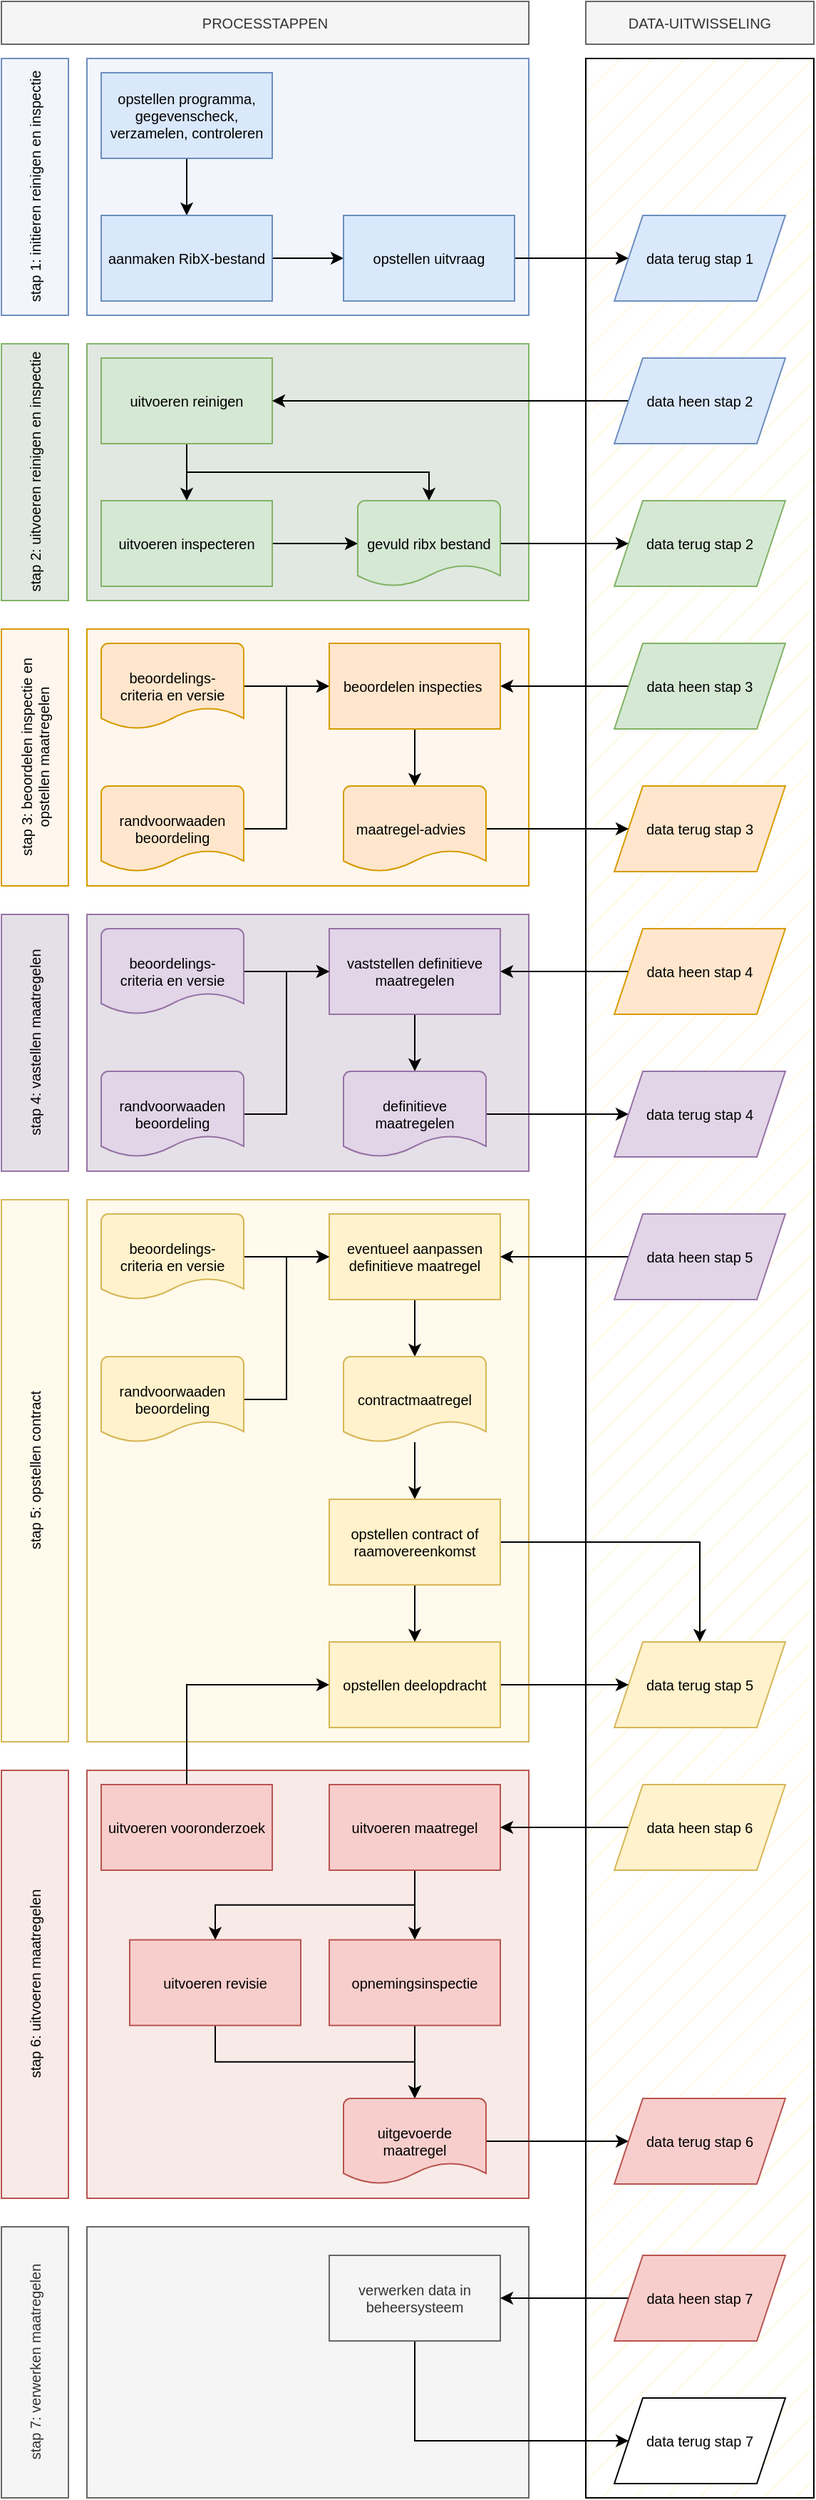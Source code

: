 <mxfile version="24.2.5" type="device">
  <diagram name="Page-1" id="ffdMy6pIjCicKPOc5gA1">
    <mxGraphModel dx="2021" dy="754" grid="1" gridSize="10" guides="1" tooltips="1" connect="1" arrows="1" fold="1" page="1" pageScale="1" pageWidth="827" pageHeight="1169" math="0" shadow="0">
      <root>
        <mxCell id="0" />
        <mxCell id="1" parent="0" />
        <mxCell id="y07nwnwrfRP_KUZ1jw90-45" value="" style="rounded=0;whiteSpace=wrap;html=1;fillStyle=hatch;fillColor=#fffaeb;fontSize=10;" vertex="1" parent="1">
          <mxGeometry x="-40" y="50" width="160" height="1710" as="geometry" />
        </mxCell>
        <mxCell id="y07nwnwrfRP_KUZ1jw90-47" value="" style="rounded=0;whiteSpace=wrap;html=1;fillStyle=auto;fillColor=#F5F5F5;strokeColor=#666666;fontColor=#333333;fontSize=10;" vertex="1" parent="1">
          <mxGeometry x="-390" y="1570" width="310" height="190" as="geometry" />
        </mxCell>
        <mxCell id="y07nwnwrfRP_KUZ1jw90-42" value="" style="rounded=0;whiteSpace=wrap;html=1;fillStyle=auto;fillColor=#fffaeb;strokeColor=#d6b656;fontSize=10;" vertex="1" parent="1">
          <mxGeometry x="-390" y="850" width="310" height="380" as="geometry" />
        </mxCell>
        <mxCell id="y07nwnwrfRP_KUZ1jw90-41" value="" style="rounded=0;whiteSpace=wrap;html=1;fillStyle=auto;fillColor=#E5E0E7;strokeColor=#9673a6;fontSize=10;" vertex="1" parent="1">
          <mxGeometry x="-390" y="650" width="310" height="180" as="geometry" />
        </mxCell>
        <mxCell id="y07nwnwrfRP_KUZ1jw90-40" value="" style="rounded=0;whiteSpace=wrap;html=1;fillStyle=auto;fillColor=#FFF7ED;strokeColor=#d79b00;fontSize=10;" vertex="1" parent="1">
          <mxGeometry x="-390" y="450" width="310" height="180" as="geometry" />
        </mxCell>
        <mxCell id="y07nwnwrfRP_KUZ1jw90-39" value="" style="rounded=0;whiteSpace=wrap;html=1;fillStyle=auto;fillColor=#E1E8E2;strokeColor=#82b366;fontSize=10;" vertex="1" parent="1">
          <mxGeometry x="-390" y="250" width="310" height="180" as="geometry" />
        </mxCell>
        <mxCell id="y07nwnwrfRP_KUZ1jw90-38" value="" style="rounded=0;whiteSpace=wrap;html=1;fillStyle=auto;fillColor=#F2F6FC;strokeColor=#6c8ebf;fontSize=10;" vertex="1" parent="1">
          <mxGeometry x="-390" y="50" width="310" height="180" as="geometry" />
        </mxCell>
        <mxCell id="y07nwnwrfRP_KUZ1jw90-43" value="" style="rounded=0;whiteSpace=wrap;html=1;fillStyle=auto;fillColor=#F8EAE7;strokeColor=#b85450;fontSize=10;" vertex="1" parent="1">
          <mxGeometry x="-390" y="1250" width="310" height="300" as="geometry" />
        </mxCell>
        <mxCell id="Zi8gMcH5SDtlqcmGkw2r-19" style="edgeStyle=orthogonalEdgeStyle;rounded=0;orthogonalLoop=1;jettySize=auto;html=1;fontSize=10;" parent="1" source="Zi8gMcH5SDtlqcmGkw2r-3" target="Zi8gMcH5SDtlqcmGkw2r-4" edge="1">
          <mxGeometry relative="1" as="geometry" />
        </mxCell>
        <mxCell id="Zi8gMcH5SDtlqcmGkw2r-3" value="opstellen programma, gegevenscheck, verzamelen, controleren" style="rounded=0;whiteSpace=wrap;html=1;fillColor=#dae8fc;strokeColor=#6c8ebf;fontSize=10;" parent="1" vertex="1">
          <mxGeometry x="-380" y="60" width="120" height="60" as="geometry" />
        </mxCell>
        <mxCell id="Zi8gMcH5SDtlqcmGkw2r-20" style="edgeStyle=orthogonalEdgeStyle;rounded=0;orthogonalLoop=1;jettySize=auto;html=1;fontSize=10;" parent="1" source="Zi8gMcH5SDtlqcmGkw2r-4" target="Zi8gMcH5SDtlqcmGkw2r-5" edge="1">
          <mxGeometry relative="1" as="geometry" />
        </mxCell>
        <mxCell id="Zi8gMcH5SDtlqcmGkw2r-4" value="aanmaken RibX-bestand" style="rounded=0;whiteSpace=wrap;html=1;fillColor=#dae8fc;strokeColor=#6c8ebf;fontSize=10;" parent="1" vertex="1">
          <mxGeometry x="-380" y="160" width="120" height="60" as="geometry" />
        </mxCell>
        <mxCell id="Zi8gMcH5SDtlqcmGkw2r-21" style="edgeStyle=orthogonalEdgeStyle;rounded=0;orthogonalLoop=1;jettySize=auto;html=1;fontSize=10;" parent="1" source="Zi8gMcH5SDtlqcmGkw2r-5" target="Zi8gMcH5SDtlqcmGkw2r-10" edge="1">
          <mxGeometry relative="1" as="geometry" />
        </mxCell>
        <mxCell id="Zi8gMcH5SDtlqcmGkw2r-5" value="opstellen uitvraag" style="rounded=0;whiteSpace=wrap;html=1;fillColor=#dae8fc;strokeColor=#6c8ebf;fontSize=10;" parent="1" vertex="1">
          <mxGeometry x="-210" y="160" width="120" height="60" as="geometry" />
        </mxCell>
        <mxCell id="Zi8gMcH5SDtlqcmGkw2r-6" value="data terug stap 2" style="shape=parallelogram;perimeter=parallelogramPerimeter;whiteSpace=wrap;html=1;fixedSize=1;fillColor=#d5e8d4;strokeColor=#82b366;fontSize=10;" parent="1" vertex="1">
          <mxGeometry x="-20" y="360" width="120" height="60" as="geometry" />
        </mxCell>
        <mxCell id="Zi8gMcH5SDtlqcmGkw2r-22" style="edgeStyle=orthogonalEdgeStyle;rounded=0;orthogonalLoop=1;jettySize=auto;html=1;fontSize=10;" parent="1" source="Zi8gMcH5SDtlqcmGkw2r-7" target="Zi8gMcH5SDtlqcmGkw2r-8" edge="1">
          <mxGeometry relative="1" as="geometry" />
        </mxCell>
        <mxCell id="Zi8gMcH5SDtlqcmGkw2r-24" style="edgeStyle=orthogonalEdgeStyle;rounded=0;orthogonalLoop=1;jettySize=auto;html=1;exitX=0.5;exitY=1;exitDx=0;exitDy=0;fontSize=10;" parent="1" source="Zi8gMcH5SDtlqcmGkw2r-7" target="Zi8gMcH5SDtlqcmGkw2r-9" edge="1">
          <mxGeometry relative="1" as="geometry" />
        </mxCell>
        <mxCell id="Zi8gMcH5SDtlqcmGkw2r-7" value="uitvoeren reinigen" style="rounded=0;whiteSpace=wrap;html=1;fillColor=#d5e8d4;strokeColor=#82b366;fontSize=10;" parent="1" vertex="1">
          <mxGeometry x="-380" y="260" width="120" height="60" as="geometry" />
        </mxCell>
        <mxCell id="Zi8gMcH5SDtlqcmGkw2r-23" style="edgeStyle=orthogonalEdgeStyle;rounded=0;orthogonalLoop=1;jettySize=auto;html=1;fontSize=10;" parent="1" source="Zi8gMcH5SDtlqcmGkw2r-8" target="Zi8gMcH5SDtlqcmGkw2r-9" edge="1">
          <mxGeometry relative="1" as="geometry" />
        </mxCell>
        <mxCell id="Zi8gMcH5SDtlqcmGkw2r-8" value="uitvoeren inspecteren" style="rounded=0;whiteSpace=wrap;html=1;fillColor=#d5e8d4;strokeColor=#82b366;fontSize=10;" parent="1" vertex="1">
          <mxGeometry x="-380" y="360" width="120" height="60" as="geometry" />
        </mxCell>
        <mxCell id="Zi8gMcH5SDtlqcmGkw2r-25" style="edgeStyle=orthogonalEdgeStyle;rounded=0;orthogonalLoop=1;jettySize=auto;html=1;fontSize=10;" parent="1" source="Zi8gMcH5SDtlqcmGkw2r-9" target="Zi8gMcH5SDtlqcmGkw2r-6" edge="1">
          <mxGeometry relative="1" as="geometry" />
        </mxCell>
        <mxCell id="Zi8gMcH5SDtlqcmGkw2r-9" value="gevuld ribx bestand" style="strokeWidth=1;html=1;shape=mxgraph.flowchart.document2;whiteSpace=wrap;size=0.25;fillColor=#d5e8d4;strokeColor=#82b366;fontSize=10;" parent="1" vertex="1">
          <mxGeometry x="-200" y="360" width="100" height="60" as="geometry" />
        </mxCell>
        <mxCell id="Zi8gMcH5SDtlqcmGkw2r-10" value="data terug stap 1" style="shape=parallelogram;perimeter=parallelogramPerimeter;whiteSpace=wrap;html=1;fixedSize=1;fillColor=#dae8fc;strokeColor=#6c8ebf;fontSize=10;" parent="1" vertex="1">
          <mxGeometry x="-20" y="160" width="120" height="60" as="geometry" />
        </mxCell>
        <mxCell id="Zi8gMcH5SDtlqcmGkw2r-26" style="edgeStyle=orthogonalEdgeStyle;rounded=0;orthogonalLoop=1;jettySize=auto;html=1;fontSize=10;" parent="1" source="Zi8gMcH5SDtlqcmGkw2r-11" target="Zi8gMcH5SDtlqcmGkw2r-7" edge="1">
          <mxGeometry relative="1" as="geometry" />
        </mxCell>
        <mxCell id="Zi8gMcH5SDtlqcmGkw2r-11" value="data heen stap 2" style="shape=parallelogram;perimeter=parallelogramPerimeter;whiteSpace=wrap;html=1;fixedSize=1;fillColor=#dae8fc;strokeColor=#6c8ebf;fontSize=10;" parent="1" vertex="1">
          <mxGeometry x="-20" y="260" width="120" height="60" as="geometry" />
        </mxCell>
        <mxCell id="Zi8gMcH5SDtlqcmGkw2r-27" style="edgeStyle=orthogonalEdgeStyle;rounded=0;orthogonalLoop=1;jettySize=auto;html=1;fontSize=10;" parent="1" source="Zi8gMcH5SDtlqcmGkw2r-12" target="Zi8gMcH5SDtlqcmGkw2r-17" edge="1">
          <mxGeometry relative="1" as="geometry" />
        </mxCell>
        <mxCell id="Zi8gMcH5SDtlqcmGkw2r-12" value="data heen stap 3" style="shape=parallelogram;perimeter=parallelogramPerimeter;whiteSpace=wrap;html=1;fixedSize=1;fillColor=#d5e8d4;strokeColor=#82b366;fontSize=10;" parent="1" vertex="1">
          <mxGeometry x="-20" y="460" width="120" height="60" as="geometry" />
        </mxCell>
        <mxCell id="Zi8gMcH5SDtlqcmGkw2r-13" value="data terug stap 3" style="shape=parallelogram;perimeter=parallelogramPerimeter;whiteSpace=wrap;html=1;fixedSize=1;fillColor=#ffe6cc;strokeColor=#d79b00;fontSize=10;" parent="1" vertex="1">
          <mxGeometry x="-20" y="560" width="120" height="60" as="geometry" />
        </mxCell>
        <mxCell id="Zi8gMcH5SDtlqcmGkw2r-35" style="edgeStyle=orthogonalEdgeStyle;rounded=0;orthogonalLoop=1;jettySize=auto;html=1;fontSize=10;" parent="1" source="Zi8gMcH5SDtlqcmGkw2r-14" target="Zi8gMcH5SDtlqcmGkw2r-32" edge="1">
          <mxGeometry relative="1" as="geometry" />
        </mxCell>
        <mxCell id="Zi8gMcH5SDtlqcmGkw2r-14" value="data heen stap 4" style="shape=parallelogram;perimeter=parallelogramPerimeter;whiteSpace=wrap;html=1;fixedSize=1;fillColor=#ffe6cc;strokeColor=#d79b00;fontSize=10;" parent="1" vertex="1">
          <mxGeometry x="-20" y="660" width="120" height="60" as="geometry" />
        </mxCell>
        <mxCell id="Zi8gMcH5SDtlqcmGkw2r-28" style="edgeStyle=orthogonalEdgeStyle;rounded=0;orthogonalLoop=1;jettySize=auto;html=1;fontSize=10;" parent="1" source="Zi8gMcH5SDtlqcmGkw2r-15" target="Zi8gMcH5SDtlqcmGkw2r-17" edge="1">
          <mxGeometry relative="1" as="geometry" />
        </mxCell>
        <mxCell id="Zi8gMcH5SDtlqcmGkw2r-15" value="beoordelings-&lt;br style=&quot;font-size: 10px;&quot;&gt;criteria en versie" style="strokeWidth=1;html=1;shape=mxgraph.flowchart.document2;whiteSpace=wrap;size=0.25;fillColor=#ffe6cc;strokeColor=#d79b00;fontSize=10;" parent="1" vertex="1">
          <mxGeometry x="-380" y="460" width="100" height="60" as="geometry" />
        </mxCell>
        <mxCell id="Zi8gMcH5SDtlqcmGkw2r-29" style="edgeStyle=orthogonalEdgeStyle;rounded=0;orthogonalLoop=1;jettySize=auto;html=1;entryX=0;entryY=0.5;entryDx=0;entryDy=0;fontSize=10;" parent="1" source="Zi8gMcH5SDtlqcmGkw2r-16" target="Zi8gMcH5SDtlqcmGkw2r-17" edge="1">
          <mxGeometry relative="1" as="geometry" />
        </mxCell>
        <mxCell id="Zi8gMcH5SDtlqcmGkw2r-16" value="randvoorwaaden beoordeling" style="strokeWidth=1;html=1;shape=mxgraph.flowchart.document2;whiteSpace=wrap;size=0.25;fillColor=#ffe6cc;strokeColor=#d79b00;fontSize=10;" parent="1" vertex="1">
          <mxGeometry x="-380" y="560" width="100" height="60" as="geometry" />
        </mxCell>
        <mxCell id="Zi8gMcH5SDtlqcmGkw2r-30" style="edgeStyle=orthogonalEdgeStyle;rounded=0;orthogonalLoop=1;jettySize=auto;html=1;fontSize=10;" parent="1" source="Zi8gMcH5SDtlqcmGkw2r-17" target="Zi8gMcH5SDtlqcmGkw2r-18" edge="1">
          <mxGeometry relative="1" as="geometry" />
        </mxCell>
        <mxCell id="Zi8gMcH5SDtlqcmGkw2r-17" value="beoordelen inspecties&amp;nbsp;" style="rounded=0;whiteSpace=wrap;html=1;fillColor=#ffe6cc;strokeColor=#d79b00;fontSize=10;" parent="1" vertex="1">
          <mxGeometry x="-220" y="460" width="120" height="60" as="geometry" />
        </mxCell>
        <mxCell id="Zi8gMcH5SDtlqcmGkw2r-31" style="edgeStyle=orthogonalEdgeStyle;rounded=0;orthogonalLoop=1;jettySize=auto;html=1;fontSize=10;" parent="1" source="Zi8gMcH5SDtlqcmGkw2r-18" target="Zi8gMcH5SDtlqcmGkw2r-13" edge="1">
          <mxGeometry relative="1" as="geometry" />
        </mxCell>
        <mxCell id="Zi8gMcH5SDtlqcmGkw2r-18" value="maatregel-advies&amp;nbsp;&amp;nbsp;" style="strokeWidth=1;html=1;shape=mxgraph.flowchart.document2;whiteSpace=wrap;size=0.25;fillColor=#ffe6cc;strokeColor=#d79b00;fontSize=10;" parent="1" vertex="1">
          <mxGeometry x="-210" y="560" width="100" height="60" as="geometry" />
        </mxCell>
        <mxCell id="Zi8gMcH5SDtlqcmGkw2r-34" style="edgeStyle=orthogonalEdgeStyle;rounded=0;orthogonalLoop=1;jettySize=auto;html=1;fontSize=10;" parent="1" source="Zi8gMcH5SDtlqcmGkw2r-32" target="Zi8gMcH5SDtlqcmGkw2r-33" edge="1">
          <mxGeometry relative="1" as="geometry" />
        </mxCell>
        <mxCell id="Zi8gMcH5SDtlqcmGkw2r-32" value="vaststellen definitieve maatregelen" style="rounded=0;whiteSpace=wrap;html=1;fillColor=#e1d5e7;strokeColor=#9673a6;fontSize=10;" parent="1" vertex="1">
          <mxGeometry x="-220" y="660" width="120" height="60" as="geometry" />
        </mxCell>
        <mxCell id="Zi8gMcH5SDtlqcmGkw2r-41" style="edgeStyle=orthogonalEdgeStyle;rounded=0;orthogonalLoop=1;jettySize=auto;html=1;fontSize=10;" parent="1" source="Zi8gMcH5SDtlqcmGkw2r-33" target="Zi8gMcH5SDtlqcmGkw2r-40" edge="1">
          <mxGeometry relative="1" as="geometry" />
        </mxCell>
        <mxCell id="Zi8gMcH5SDtlqcmGkw2r-33" value="definitieve maatregelen" style="strokeWidth=1;html=1;shape=mxgraph.flowchart.document2;whiteSpace=wrap;size=0.25;fillColor=#e1d5e7;strokeColor=#9673a6;fontSize=10;" parent="1" vertex="1">
          <mxGeometry x="-210" y="760" width="100" height="60" as="geometry" />
        </mxCell>
        <mxCell id="Zi8gMcH5SDtlqcmGkw2r-38" style="edgeStyle=orthogonalEdgeStyle;rounded=0;orthogonalLoop=1;jettySize=auto;html=1;fontSize=10;" parent="1" source="Zi8gMcH5SDtlqcmGkw2r-36" target="Zi8gMcH5SDtlqcmGkw2r-32" edge="1">
          <mxGeometry relative="1" as="geometry" />
        </mxCell>
        <mxCell id="Zi8gMcH5SDtlqcmGkw2r-36" value="beoordelings-&lt;br style=&quot;font-size: 10px;&quot;&gt;criteria en versie" style="strokeWidth=1;html=1;shape=mxgraph.flowchart.document2;whiteSpace=wrap;size=0.25;fillColor=#e1d5e7;strokeColor=#9673a6;fontSize=10;" parent="1" vertex="1">
          <mxGeometry x="-380" y="660" width="100" height="60" as="geometry" />
        </mxCell>
        <mxCell id="Zi8gMcH5SDtlqcmGkw2r-39" style="edgeStyle=orthogonalEdgeStyle;rounded=0;orthogonalLoop=1;jettySize=auto;html=1;entryX=0;entryY=0.5;entryDx=0;entryDy=0;fontSize=10;" parent="1" source="Zi8gMcH5SDtlqcmGkw2r-37" target="Zi8gMcH5SDtlqcmGkw2r-32" edge="1">
          <mxGeometry relative="1" as="geometry" />
        </mxCell>
        <mxCell id="Zi8gMcH5SDtlqcmGkw2r-37" value="randvoorwaaden beoordeling" style="strokeWidth=1;html=1;shape=mxgraph.flowchart.document2;whiteSpace=wrap;size=0.25;fillColor=#e1d5e7;strokeColor=#9673a6;fontSize=10;" parent="1" vertex="1">
          <mxGeometry x="-380" y="760" width="100" height="60" as="geometry" />
        </mxCell>
        <mxCell id="Zi8gMcH5SDtlqcmGkw2r-40" value="data terug stap 4" style="shape=parallelogram;perimeter=parallelogramPerimeter;whiteSpace=wrap;html=1;fixedSize=1;fillColor=#e1d5e7;strokeColor=#9673a6;fontSize=10;" parent="1" vertex="1">
          <mxGeometry x="-20" y="760" width="120" height="60" as="geometry" />
        </mxCell>
        <mxCell id="y07nwnwrfRP_KUZ1jw90-7" style="edgeStyle=orthogonalEdgeStyle;rounded=0;orthogonalLoop=1;jettySize=auto;html=1;fontSize=10;" edge="1" parent="1" source="y07nwnwrfRP_KUZ1jw90-1" target="y07nwnwrfRP_KUZ1jw90-2">
          <mxGeometry relative="1" as="geometry" />
        </mxCell>
        <mxCell id="y07nwnwrfRP_KUZ1jw90-1" value="eventueel aanpassen definitieve maatregel" style="rounded=0;whiteSpace=wrap;html=1;fillColor=#fff2cc;strokeColor=#d6b656;fontSize=10;" vertex="1" parent="1">
          <mxGeometry x="-220" y="860" width="120" height="60" as="geometry" />
        </mxCell>
        <mxCell id="y07nwnwrfRP_KUZ1jw90-12" value="" style="edgeStyle=orthogonalEdgeStyle;rounded=0;orthogonalLoop=1;jettySize=auto;html=1;fontSize=10;" edge="1" parent="1" source="y07nwnwrfRP_KUZ1jw90-2" target="y07nwnwrfRP_KUZ1jw90-11">
          <mxGeometry relative="1" as="geometry" />
        </mxCell>
        <mxCell id="y07nwnwrfRP_KUZ1jw90-2" value="contractmaatregel" style="strokeWidth=1;html=1;shape=mxgraph.flowchart.document2;whiteSpace=wrap;size=0.25;fillColor=#fff2cc;strokeColor=#d6b656;fontSize=10;" vertex="1" parent="1">
          <mxGeometry x="-210" y="960" width="100" height="60" as="geometry" />
        </mxCell>
        <mxCell id="y07nwnwrfRP_KUZ1jw90-5" style="edgeStyle=orthogonalEdgeStyle;rounded=0;orthogonalLoop=1;jettySize=auto;html=1;fontSize=10;" edge="1" parent="1" source="y07nwnwrfRP_KUZ1jw90-3" target="y07nwnwrfRP_KUZ1jw90-1">
          <mxGeometry relative="1" as="geometry" />
        </mxCell>
        <mxCell id="y07nwnwrfRP_KUZ1jw90-3" value="beoordelings-&lt;br style=&quot;font-size: 10px;&quot;&gt;criteria en versie" style="strokeWidth=1;html=1;shape=mxgraph.flowchart.document2;whiteSpace=wrap;size=0.25;fillColor=#fff2cc;strokeColor=#d6b656;fontSize=10;" vertex="1" parent="1">
          <mxGeometry x="-380" y="860" width="100" height="60" as="geometry" />
        </mxCell>
        <mxCell id="y07nwnwrfRP_KUZ1jw90-6" style="edgeStyle=orthogonalEdgeStyle;rounded=0;orthogonalLoop=1;jettySize=auto;html=1;entryX=0;entryY=0.5;entryDx=0;entryDy=0;fontSize=10;" edge="1" parent="1" source="y07nwnwrfRP_KUZ1jw90-4" target="y07nwnwrfRP_KUZ1jw90-1">
          <mxGeometry relative="1" as="geometry" />
        </mxCell>
        <mxCell id="y07nwnwrfRP_KUZ1jw90-4" value="randvoorwaaden beoordeling" style="strokeWidth=1;html=1;shape=mxgraph.flowchart.document2;whiteSpace=wrap;size=0.25;fillColor=#fff2cc;strokeColor=#d6b656;fontSize=10;" vertex="1" parent="1">
          <mxGeometry x="-380" y="960" width="100" height="60" as="geometry" />
        </mxCell>
        <mxCell id="y07nwnwrfRP_KUZ1jw90-10" style="edgeStyle=orthogonalEdgeStyle;rounded=0;orthogonalLoop=1;jettySize=auto;html=1;fontSize=10;" edge="1" parent="1" source="y07nwnwrfRP_KUZ1jw90-8" target="y07nwnwrfRP_KUZ1jw90-1">
          <mxGeometry relative="1" as="geometry" />
        </mxCell>
        <mxCell id="y07nwnwrfRP_KUZ1jw90-8" value="data heen stap 5" style="shape=parallelogram;perimeter=parallelogramPerimeter;whiteSpace=wrap;html=1;fixedSize=1;fillColor=#e1d5e7;strokeColor=#9673a6;fontSize=10;" vertex="1" parent="1">
          <mxGeometry x="-20" y="860" width="120" height="60" as="geometry" />
        </mxCell>
        <mxCell id="y07nwnwrfRP_KUZ1jw90-9" value="data terug stap 5" style="shape=parallelogram;perimeter=parallelogramPerimeter;whiteSpace=wrap;html=1;fixedSize=1;fillColor=#fff2cc;strokeColor=#d6b656;fontSize=10;" vertex="1" parent="1">
          <mxGeometry x="-20" y="1160" width="120" height="60" as="geometry" />
        </mxCell>
        <mxCell id="y07nwnwrfRP_KUZ1jw90-14" value="" style="edgeStyle=orthogonalEdgeStyle;rounded=0;orthogonalLoop=1;jettySize=auto;html=1;fontSize=10;" edge="1" parent="1" source="y07nwnwrfRP_KUZ1jw90-11" target="y07nwnwrfRP_KUZ1jw90-13">
          <mxGeometry relative="1" as="geometry" />
        </mxCell>
        <mxCell id="y07nwnwrfRP_KUZ1jw90-16" style="edgeStyle=orthogonalEdgeStyle;rounded=0;orthogonalLoop=1;jettySize=auto;html=1;fontSize=10;" edge="1" parent="1" source="y07nwnwrfRP_KUZ1jw90-11" target="y07nwnwrfRP_KUZ1jw90-9">
          <mxGeometry relative="1" as="geometry" />
        </mxCell>
        <mxCell id="y07nwnwrfRP_KUZ1jw90-11" value="opstellen contract of raamovereenkomst" style="whiteSpace=wrap;html=1;strokeWidth=1;fillColor=#fff2cc;strokeColor=#d6b656;fontSize=10;" vertex="1" parent="1">
          <mxGeometry x="-220" y="1060" width="120" height="60" as="geometry" />
        </mxCell>
        <mxCell id="y07nwnwrfRP_KUZ1jw90-15" style="edgeStyle=orthogonalEdgeStyle;rounded=0;orthogonalLoop=1;jettySize=auto;html=1;fontSize=10;" edge="1" parent="1" source="y07nwnwrfRP_KUZ1jw90-13" target="y07nwnwrfRP_KUZ1jw90-9">
          <mxGeometry relative="1" as="geometry" />
        </mxCell>
        <mxCell id="y07nwnwrfRP_KUZ1jw90-13" value="opstellen deelopdracht" style="whiteSpace=wrap;html=1;strokeWidth=1;fillColor=#fff2cc;strokeColor=#d6b656;fontSize=10;" vertex="1" parent="1">
          <mxGeometry x="-220" y="1160" width="120" height="60" as="geometry" />
        </mxCell>
        <mxCell id="y07nwnwrfRP_KUZ1jw90-19" style="edgeStyle=orthogonalEdgeStyle;rounded=0;orthogonalLoop=1;jettySize=auto;html=1;entryX=0;entryY=0.5;entryDx=0;entryDy=0;exitX=0.5;exitY=0;exitDx=0;exitDy=0;fontSize=10;" edge="1" parent="1" source="y07nwnwrfRP_KUZ1jw90-17" target="y07nwnwrfRP_KUZ1jw90-13">
          <mxGeometry relative="1" as="geometry" />
        </mxCell>
        <mxCell id="y07nwnwrfRP_KUZ1jw90-17" value="uitvoeren vooronderzoek" style="whiteSpace=wrap;html=1;strokeWidth=1;fillColor=#f8cecc;strokeColor=#b85450;fillStyle=auto;fontSize=10;" vertex="1" parent="1">
          <mxGeometry x="-380" y="1260" width="120" height="60" as="geometry" />
        </mxCell>
        <mxCell id="y07nwnwrfRP_KUZ1jw90-23" style="edgeStyle=orthogonalEdgeStyle;rounded=0;orthogonalLoop=1;jettySize=auto;html=1;fontSize=10;" edge="1" parent="1" source="y07nwnwrfRP_KUZ1jw90-20" target="y07nwnwrfRP_KUZ1jw90-21">
          <mxGeometry relative="1" as="geometry" />
        </mxCell>
        <mxCell id="y07nwnwrfRP_KUZ1jw90-24" style="edgeStyle=orthogonalEdgeStyle;rounded=0;orthogonalLoop=1;jettySize=auto;html=1;exitX=0.5;exitY=1;exitDx=0;exitDy=0;fontSize=10;" edge="1" parent="1" source="y07nwnwrfRP_KUZ1jw90-20" target="y07nwnwrfRP_KUZ1jw90-22">
          <mxGeometry relative="1" as="geometry" />
        </mxCell>
        <mxCell id="y07nwnwrfRP_KUZ1jw90-20" value="uitvoeren maatregel" style="whiteSpace=wrap;html=1;strokeWidth=1;fillColor=#f8cecc;strokeColor=#b85450;fillStyle=auto;fontSize=10;" vertex="1" parent="1">
          <mxGeometry x="-220" y="1260" width="120" height="60" as="geometry" />
        </mxCell>
        <mxCell id="y07nwnwrfRP_KUZ1jw90-26" style="edgeStyle=orthogonalEdgeStyle;rounded=0;orthogonalLoop=1;jettySize=auto;html=1;fontSize=10;" edge="1" parent="1" source="y07nwnwrfRP_KUZ1jw90-21" target="y07nwnwrfRP_KUZ1jw90-25">
          <mxGeometry relative="1" as="geometry" />
        </mxCell>
        <mxCell id="y07nwnwrfRP_KUZ1jw90-21" value="opnemingsinspectie" style="whiteSpace=wrap;html=1;strokeWidth=1;fillColor=#f8cecc;strokeColor=#b85450;fillStyle=auto;fontSize=10;" vertex="1" parent="1">
          <mxGeometry x="-220" y="1368.83" width="120" height="60" as="geometry" />
        </mxCell>
        <mxCell id="y07nwnwrfRP_KUZ1jw90-27" style="edgeStyle=orthogonalEdgeStyle;rounded=0;orthogonalLoop=1;jettySize=auto;html=1;exitX=0.5;exitY=1;exitDx=0;exitDy=0;fontSize=10;" edge="1" parent="1" source="y07nwnwrfRP_KUZ1jw90-22" target="y07nwnwrfRP_KUZ1jw90-25">
          <mxGeometry relative="1" as="geometry" />
        </mxCell>
        <mxCell id="y07nwnwrfRP_KUZ1jw90-22" value="uitvoeren revisie" style="whiteSpace=wrap;html=1;strokeWidth=1;fillColor=#f8cecc;strokeColor=#b85450;fillStyle=auto;fontSize=10;" vertex="1" parent="1">
          <mxGeometry x="-360" y="1368.83" width="120" height="60" as="geometry" />
        </mxCell>
        <mxCell id="y07nwnwrfRP_KUZ1jw90-31" style="edgeStyle=orthogonalEdgeStyle;rounded=0;orthogonalLoop=1;jettySize=auto;html=1;fontSize=10;" edge="1" parent="1" source="y07nwnwrfRP_KUZ1jw90-25" target="y07nwnwrfRP_KUZ1jw90-30">
          <mxGeometry relative="1" as="geometry" />
        </mxCell>
        <mxCell id="y07nwnwrfRP_KUZ1jw90-25" value="uitgevoerde maatregel" style="strokeWidth=1;html=1;shape=mxgraph.flowchart.document2;whiteSpace=wrap;size=0.25;fillColor=#f8cecc;strokeColor=#b85450;fillStyle=auto;fontSize=10;" vertex="1" parent="1">
          <mxGeometry x="-210" y="1480" width="100" height="60" as="geometry" />
        </mxCell>
        <mxCell id="y07nwnwrfRP_KUZ1jw90-29" style="edgeStyle=orthogonalEdgeStyle;rounded=0;orthogonalLoop=1;jettySize=auto;html=1;fontSize=10;" edge="1" parent="1" source="y07nwnwrfRP_KUZ1jw90-28" target="y07nwnwrfRP_KUZ1jw90-20">
          <mxGeometry relative="1" as="geometry" />
        </mxCell>
        <mxCell id="y07nwnwrfRP_KUZ1jw90-28" value="data heen stap 6" style="shape=parallelogram;perimeter=parallelogramPerimeter;whiteSpace=wrap;html=1;fixedSize=1;fillColor=#fff2cc;strokeColor=#d6b656;fontSize=10;" vertex="1" parent="1">
          <mxGeometry x="-20" y="1260" width="120" height="60" as="geometry" />
        </mxCell>
        <mxCell id="y07nwnwrfRP_KUZ1jw90-30" value="data terug stap 6" style="shape=parallelogram;perimeter=parallelogramPerimeter;whiteSpace=wrap;html=1;fixedSize=1;fillColor=#f8cecc;strokeColor=#b85450;fontSize=10;" vertex="1" parent="1">
          <mxGeometry x="-20" y="1480" width="120" height="60" as="geometry" />
        </mxCell>
        <mxCell id="y07nwnwrfRP_KUZ1jw90-36" style="edgeStyle=orthogonalEdgeStyle;rounded=0;orthogonalLoop=1;jettySize=auto;html=1;exitX=0.5;exitY=1;exitDx=0;exitDy=0;entryX=0;entryY=0.5;entryDx=0;entryDy=0;fontSize=10;" edge="1" parent="1" source="y07nwnwrfRP_KUZ1jw90-32" target="y07nwnwrfRP_KUZ1jw90-35">
          <mxGeometry relative="1" as="geometry">
            <Array as="points">
              <mxPoint x="-160" y="1720" />
            </Array>
          </mxGeometry>
        </mxCell>
        <mxCell id="y07nwnwrfRP_KUZ1jw90-32" value="verwerken data in beheersysteem" style="whiteSpace=wrap;html=1;strokeWidth=1;fillColor=#f5f5f5;fontColor=#333333;strokeColor=#666666;fontSize=10;" vertex="1" parent="1">
          <mxGeometry x="-220" y="1590" width="120" height="60" as="geometry" />
        </mxCell>
        <mxCell id="y07nwnwrfRP_KUZ1jw90-34" style="edgeStyle=orthogonalEdgeStyle;rounded=0;orthogonalLoop=1;jettySize=auto;html=1;fontSize=10;" edge="1" parent="1" source="y07nwnwrfRP_KUZ1jw90-33" target="y07nwnwrfRP_KUZ1jw90-32">
          <mxGeometry relative="1" as="geometry" />
        </mxCell>
        <mxCell id="y07nwnwrfRP_KUZ1jw90-33" value="data heen stap 7" style="shape=parallelogram;perimeter=parallelogramPerimeter;whiteSpace=wrap;html=1;fixedSize=1;fillColor=#f8cecc;strokeColor=#b85450;fontSize=10;" vertex="1" parent="1">
          <mxGeometry x="-20" y="1590" width="120" height="60" as="geometry" />
        </mxCell>
        <mxCell id="y07nwnwrfRP_KUZ1jw90-35" value="data terug stap 7" style="shape=parallelogram;perimeter=parallelogramPerimeter;whiteSpace=wrap;html=1;fixedSize=1;fontSize=10;" vertex="1" parent="1">
          <mxGeometry x="-20" y="1690" width="120" height="60" as="geometry" />
        </mxCell>
        <mxCell id="y07nwnwrfRP_KUZ1jw90-44" value="PROCESSTAPPEN" style="rounded=0;whiteSpace=wrap;html=1;fillStyle=auto;fillColor=#f5f5f5;fontColor=#333333;strokeColor=#666666;fontSize=10;" vertex="1" parent="1">
          <mxGeometry x="-450" y="10" width="370" height="30" as="geometry" />
        </mxCell>
        <mxCell id="y07nwnwrfRP_KUZ1jw90-46" value="DATA-UITWISSELING" style="rounded=0;whiteSpace=wrap;html=1;fillStyle=auto;fillColor=#f5f5f5;fontColor=#333333;strokeColor=#666666;fontSize=10;" vertex="1" parent="1">
          <mxGeometry x="-40" y="10" width="160" height="30" as="geometry" />
        </mxCell>
        <mxCell id="y07nwnwrfRP_KUZ1jw90-48" value="stap 1: initieren reinigen en inspectie" style="rounded=0;whiteSpace=wrap;html=1;textDirection=ltr;labelPosition=center;verticalLabelPosition=middle;align=center;verticalAlign=middle;horizontal=0;fillStyle=auto;strokeColor=#6c8ebf;fontFamily=Helvetica;fontSize=10;fontColor=default;fillColor=#F2F6FC;" vertex="1" parent="1">
          <mxGeometry x="-450" y="50" width="47" height="180" as="geometry" />
        </mxCell>
        <mxCell id="y07nwnwrfRP_KUZ1jw90-49" value="stap 2: uitvoeren reinigen en inspectie" style="rounded=0;whiteSpace=wrap;html=1;textDirection=ltr;labelPosition=center;verticalLabelPosition=middle;align=center;verticalAlign=middle;horizontal=0;fillStyle=auto;strokeColor=#82b366;fontFamily=Helvetica;fontSize=10;fontColor=default;fillColor=#E1E8E2;" vertex="1" parent="1">
          <mxGeometry x="-450" y="250" width="47" height="180" as="geometry" />
        </mxCell>
        <mxCell id="y07nwnwrfRP_KUZ1jw90-50" value="stap 3: beoordelen inspectie en opstellen maatregelen" style="rounded=0;whiteSpace=wrap;html=1;textDirection=ltr;labelPosition=center;verticalLabelPosition=middle;align=center;verticalAlign=middle;horizontal=0;fillStyle=auto;strokeColor=#d79b00;fontFamily=Helvetica;fontSize=10;fontColor=default;fillColor=#FFF7ED;" vertex="1" parent="1">
          <mxGeometry x="-450" y="450" width="47" height="180" as="geometry" />
        </mxCell>
        <mxCell id="y07nwnwrfRP_KUZ1jw90-51" value="stap 4: vastellen maatregelen" style="rounded=0;whiteSpace=wrap;html=1;textDirection=ltr;labelPosition=center;verticalLabelPosition=middle;align=center;verticalAlign=middle;horizontal=0;fillStyle=auto;strokeColor=#9673a6;fontFamily=Helvetica;fontSize=10;fontColor=default;fillColor=#E5E0E7;" vertex="1" parent="1">
          <mxGeometry x="-450" y="650" width="47" height="180" as="geometry" />
        </mxCell>
        <mxCell id="y07nwnwrfRP_KUZ1jw90-52" value="stap 5: opstellen contract" style="rounded=0;whiteSpace=wrap;html=1;textDirection=ltr;labelPosition=center;verticalLabelPosition=middle;align=center;verticalAlign=middle;horizontal=0;fillStyle=auto;strokeColor=#d6b656;fontFamily=Helvetica;fontSize=10;fontColor=default;fillColor=#fffaeb;" vertex="1" parent="1">
          <mxGeometry x="-450" y="850" width="47" height="380" as="geometry" />
        </mxCell>
        <mxCell id="y07nwnwrfRP_KUZ1jw90-53" value="stap 6: uitvoeren maatregelen" style="rounded=0;whiteSpace=wrap;html=1;textDirection=ltr;labelPosition=center;verticalLabelPosition=middle;align=center;verticalAlign=middle;horizontal=0;fillStyle=auto;strokeColor=#b85450;fontFamily=Helvetica;fontSize=10;fontColor=default;fillColor=#F8EAE7;" vertex="1" parent="1">
          <mxGeometry x="-450" y="1250" width="47" height="300" as="geometry" />
        </mxCell>
        <mxCell id="y07nwnwrfRP_KUZ1jw90-54" value="stap 7: verwerken maatregelen" style="rounded=0;whiteSpace=wrap;html=1;textDirection=ltr;labelPosition=center;verticalLabelPosition=middle;align=center;verticalAlign=middle;horizontal=0;fillStyle=auto;strokeColor=#666666;fontFamily=Helvetica;fontSize=10;fontColor=#333333;fillColor=#F5F5F5;" vertex="1" parent="1">
          <mxGeometry x="-450" y="1570" width="47" height="190" as="geometry" />
        </mxCell>
      </root>
    </mxGraphModel>
  </diagram>
</mxfile>
